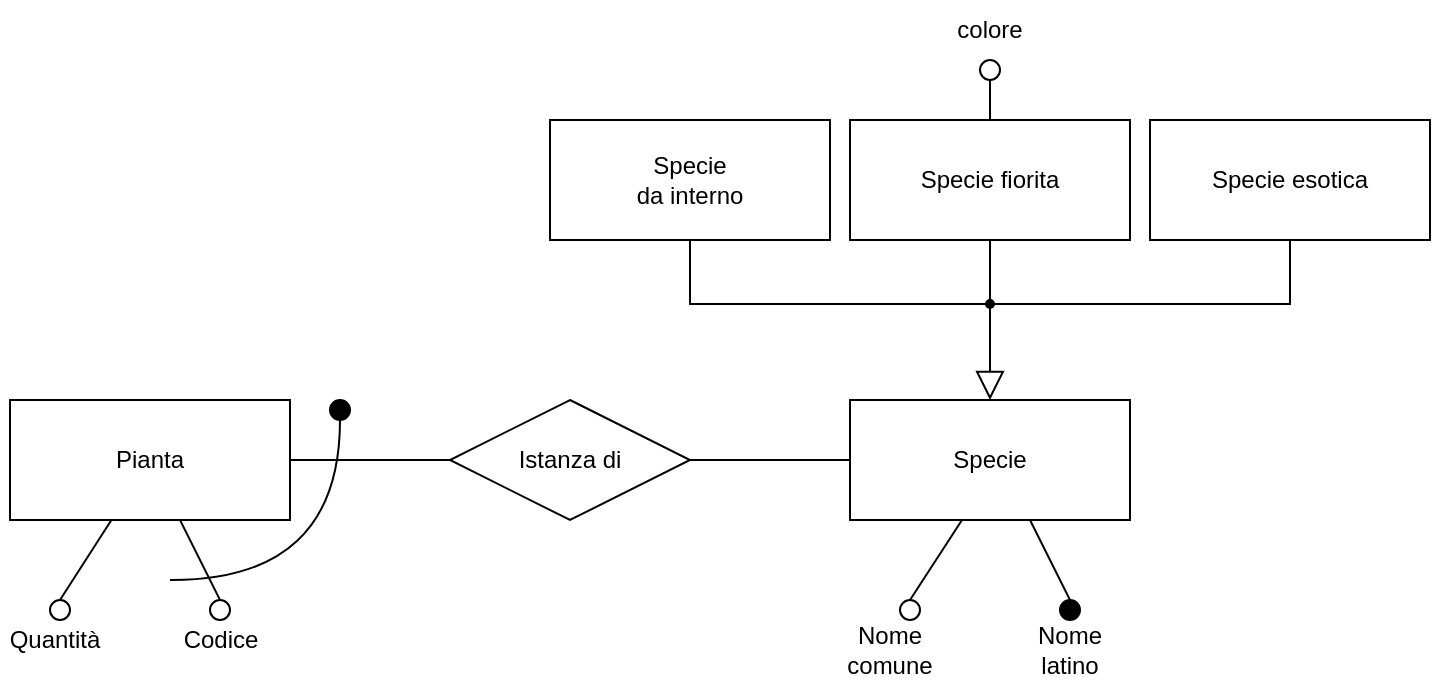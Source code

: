 <mxfile version="22.0.2" type="device">
  <diagram name="Page-1" id="0cPEIl-V4HYyi_gHx6qz">
    <mxGraphModel dx="650" dy="401" grid="1" gridSize="10" guides="1" tooltips="1" connect="1" arrows="1" fold="1" page="1" pageScale="1" pageWidth="850" pageHeight="1100" math="0" shadow="0">
      <root>
        <mxCell id="0" />
        <mxCell id="1" parent="0" />
        <mxCell id="YbpzH7LqlViJzTRvq2VI-1" value="Pianta" style="whiteSpace=wrap;html=1;align=center;" vertex="1" parent="1">
          <mxGeometry x="130" y="300" width="140" height="60" as="geometry" />
        </mxCell>
        <mxCell id="YbpzH7LqlViJzTRvq2VI-2" value="Istanza di" style="shape=rhombus;perimeter=rhombusPerimeter;whiteSpace=wrap;html=1;align=center;" vertex="1" parent="1">
          <mxGeometry x="350" y="300" width="120" height="60" as="geometry" />
        </mxCell>
        <mxCell id="YbpzH7LqlViJzTRvq2VI-3" value="Specie" style="whiteSpace=wrap;html=1;align=center;" vertex="1" parent="1">
          <mxGeometry x="550" y="300" width="140" height="60" as="geometry" />
        </mxCell>
        <mxCell id="YbpzH7LqlViJzTRvq2VI-4" value="" style="endArrow=none;html=1;rounded=0;" edge="1" parent="1" source="YbpzH7LqlViJzTRvq2VI-1" target="YbpzH7LqlViJzTRvq2VI-2">
          <mxGeometry width="50" height="50" relative="1" as="geometry">
            <mxPoint x="260" y="500" as="sourcePoint" />
            <mxPoint x="310" y="450" as="targetPoint" />
          </mxGeometry>
        </mxCell>
        <mxCell id="YbpzH7LqlViJzTRvq2VI-5" value="" style="endArrow=none;html=1;rounded=0;" edge="1" parent="1" source="YbpzH7LqlViJzTRvq2VI-2" target="YbpzH7LqlViJzTRvq2VI-3">
          <mxGeometry width="50" height="50" relative="1" as="geometry">
            <mxPoint x="280" y="340" as="sourcePoint" />
            <mxPoint x="360" y="340" as="targetPoint" />
          </mxGeometry>
        </mxCell>
        <mxCell id="YbpzH7LqlViJzTRvq2VI-6" value="" style="endArrow=none;html=1;rounded=0;exitX=0.5;exitY=0;exitDx=0;exitDy=0;" edge="1" parent="1" source="YbpzH7LqlViJzTRvq2VI-8" target="YbpzH7LqlViJzTRvq2VI-1">
          <mxGeometry width="50" height="50" relative="1" as="geometry">
            <mxPoint x="100" y="440" as="sourcePoint" />
            <mxPoint x="100" y="400" as="targetPoint" />
          </mxGeometry>
        </mxCell>
        <mxCell id="YbpzH7LqlViJzTRvq2VI-7" value="" style="endArrow=none;html=1;rounded=0;exitX=0.5;exitY=0;exitDx=0;exitDy=0;" edge="1" parent="1" source="YbpzH7LqlViJzTRvq2VI-9" target="YbpzH7LqlViJzTRvq2VI-1">
          <mxGeometry width="50" height="50" relative="1" as="geometry">
            <mxPoint x="260" y="425" as="sourcePoint" />
            <mxPoint x="260" y="385" as="targetPoint" />
          </mxGeometry>
        </mxCell>
        <mxCell id="YbpzH7LqlViJzTRvq2VI-8" value="" style="ellipse;whiteSpace=wrap;html=1;aspect=fixed;" vertex="1" parent="1">
          <mxGeometry x="150" y="400" width="10" height="10" as="geometry" />
        </mxCell>
        <mxCell id="YbpzH7LqlViJzTRvq2VI-9" value="" style="ellipse;whiteSpace=wrap;html=1;aspect=fixed;" vertex="1" parent="1">
          <mxGeometry x="230" y="400" width="10" height="10" as="geometry" />
        </mxCell>
        <mxCell id="YbpzH7LqlViJzTRvq2VI-10" value="" style="endArrow=none;html=1;rounded=0;entryX=0.5;entryY=1;entryDx=0;entryDy=0;edgeStyle=orthogonalEdgeStyle;curved=1;" edge="1" parent="1" target="YbpzH7LqlViJzTRvq2VI-11">
          <mxGeometry width="50" height="50" relative="1" as="geometry">
            <mxPoint x="210" y="390" as="sourcePoint" />
            <mxPoint x="300" y="320" as="targetPoint" />
          </mxGeometry>
        </mxCell>
        <mxCell id="YbpzH7LqlViJzTRvq2VI-11" value="" style="ellipse;whiteSpace=wrap;html=1;aspect=fixed;fillColor=#020203;" vertex="1" parent="1">
          <mxGeometry x="290" y="300" width="10" height="10" as="geometry" />
        </mxCell>
        <mxCell id="YbpzH7LqlViJzTRvq2VI-12" value="" style="endArrow=none;html=1;rounded=0;exitX=0.5;exitY=0;exitDx=0;exitDy=0;" edge="1" source="YbpzH7LqlViJzTRvq2VI-14" parent="1">
          <mxGeometry width="50" height="50" relative="1" as="geometry">
            <mxPoint x="525" y="440" as="sourcePoint" />
            <mxPoint x="606" y="360" as="targetPoint" />
          </mxGeometry>
        </mxCell>
        <mxCell id="YbpzH7LqlViJzTRvq2VI-13" value="" style="endArrow=none;html=1;rounded=0;exitX=0.5;exitY=0;exitDx=0;exitDy=0;" edge="1" source="YbpzH7LqlViJzTRvq2VI-15" parent="1">
          <mxGeometry width="50" height="50" relative="1" as="geometry">
            <mxPoint x="685" y="425" as="sourcePoint" />
            <mxPoint x="640" y="360" as="targetPoint" />
          </mxGeometry>
        </mxCell>
        <mxCell id="YbpzH7LqlViJzTRvq2VI-14" value="" style="ellipse;whiteSpace=wrap;html=1;aspect=fixed;" vertex="1" parent="1">
          <mxGeometry x="575" y="400" width="10" height="10" as="geometry" />
        </mxCell>
        <mxCell id="YbpzH7LqlViJzTRvq2VI-15" value="" style="ellipse;whiteSpace=wrap;html=1;aspect=fixed;fillColor=#000000;" vertex="1" parent="1">
          <mxGeometry x="655" y="400" width="10" height="10" as="geometry" />
        </mxCell>
        <mxCell id="YbpzH7LqlViJzTRvq2VI-20" value="Quantità" style="text;html=1;strokeColor=none;fillColor=none;align=center;verticalAlign=middle;whiteSpace=wrap;rounded=0;" vertex="1" parent="1">
          <mxGeometry x="125" y="410" width="55" height="20" as="geometry" />
        </mxCell>
        <mxCell id="YbpzH7LqlViJzTRvq2VI-21" value="Codice" style="text;html=1;strokeColor=none;fillColor=none;align=center;verticalAlign=middle;whiteSpace=wrap;rounded=0;" vertex="1" parent="1">
          <mxGeometry x="207.5" y="410" width="55" height="20" as="geometry" />
        </mxCell>
        <mxCell id="YbpzH7LqlViJzTRvq2VI-24" value="Nome comune" style="text;html=1;strokeColor=none;fillColor=none;align=center;verticalAlign=middle;whiteSpace=wrap;rounded=0;" vertex="1" parent="1">
          <mxGeometry x="540" y="410" width="60" height="30" as="geometry" />
        </mxCell>
        <mxCell id="YbpzH7LqlViJzTRvq2VI-25" value="Nome latino" style="text;html=1;strokeColor=none;fillColor=none;align=center;verticalAlign=middle;whiteSpace=wrap;rounded=0;" vertex="1" parent="1">
          <mxGeometry x="630" y="410" width="60" height="30" as="geometry" />
        </mxCell>
        <mxCell id="YbpzH7LqlViJzTRvq2VI-27" value="" style="verticalAlign=bottom;html=1;ellipse;fillColor=strokeColor;fontFamily=Helvetica;fontSize=11;fontColor=default;" vertex="1" parent="1">
          <mxGeometry x="618" y="250" width="4" height="4" as="geometry" />
        </mxCell>
        <mxCell id="YbpzH7LqlViJzTRvq2VI-28" value="" style="html=1;endSize=12;endArrow=block;endFill=0;elbow=horizontal;rounded=0;labelBackgroundColor=default;fontFamily=Helvetica;fontSize=11;fontColor=default;shape=connector;" edge="1" source="YbpzH7LqlViJzTRvq2VI-27" parent="1" target="YbpzH7LqlViJzTRvq2VI-3">
          <mxGeometry x="1" relative="1" as="geometry">
            <mxPoint x="520" y="110" as="targetPoint" />
          </mxGeometry>
        </mxCell>
        <mxCell id="YbpzH7LqlViJzTRvq2VI-29" value="" style="edgeStyle=elbowEdgeStyle;html=1;elbow=vertical;verticalAlign=bottom;endArrow=none;rounded=0;labelBackgroundColor=default;fontFamily=Helvetica;fontSize=11;fontColor=default;startSize=14;shape=connector;" edge="1" source="YbpzH7LqlViJzTRvq2VI-27" parent="1" target="YbpzH7LqlViJzTRvq2VI-32">
          <mxGeometry x="1" relative="1" as="geometry">
            <mxPoint x="690" y="277" as="targetPoint" />
            <Array as="points">
              <mxPoint x="660" y="252" />
            </Array>
          </mxGeometry>
        </mxCell>
        <mxCell id="YbpzH7LqlViJzTRvq2VI-30" value="" style="html=1;elbow=vertical;verticalAlign=bottom;endArrow=none;rounded=0;labelBackgroundColor=default;fontFamily=Helvetica;fontSize=11;fontColor=default;startSize=14;shape=connector;" edge="1" source="YbpzH7LqlViJzTRvq2VI-27" parent="1" target="YbpzH7LqlViJzTRvq2VI-31">
          <mxGeometry x="1" relative="1" as="geometry">
            <mxPoint x="550" y="277" as="targetPoint" />
          </mxGeometry>
        </mxCell>
        <mxCell id="YbpzH7LqlViJzTRvq2VI-31" value="Specie fiorita" style="whiteSpace=wrap;html=1;align=center;" vertex="1" parent="1">
          <mxGeometry x="550" y="160" width="140" height="60" as="geometry" />
        </mxCell>
        <mxCell id="YbpzH7LqlViJzTRvq2VI-32" value="Specie esotica" style="whiteSpace=wrap;html=1;align=center;" vertex="1" parent="1">
          <mxGeometry x="700" y="160" width="140" height="60" as="geometry" />
        </mxCell>
        <mxCell id="YbpzH7LqlViJzTRvq2VI-33" value="Specie&lt;br&gt;da interno" style="whiteSpace=wrap;html=1;align=center;" vertex="1" parent="1">
          <mxGeometry x="400" y="160" width="140" height="60" as="geometry" />
        </mxCell>
        <mxCell id="YbpzH7LqlViJzTRvq2VI-34" value="" style="endArrow=none;html=1;rounded=0;exitX=0;exitY=0.5;exitDx=0;exitDy=0;" edge="1" parent="1" source="YbpzH7LqlViJzTRvq2VI-27" target="YbpzH7LqlViJzTRvq2VI-33">
          <mxGeometry width="50" height="50" relative="1" as="geometry">
            <mxPoint x="490" y="310" as="sourcePoint" />
            <mxPoint x="540" y="260" as="targetPoint" />
            <Array as="points">
              <mxPoint x="470" y="252" />
            </Array>
          </mxGeometry>
        </mxCell>
        <mxCell id="YbpzH7LqlViJzTRvq2VI-35" value="" style="endArrow=none;html=1;rounded=0;exitX=0.5;exitY=0;exitDx=0;exitDy=0;" edge="1" source="YbpzH7LqlViJzTRvq2VI-36" parent="1" target="YbpzH7LqlViJzTRvq2VI-31">
          <mxGeometry width="50" height="50" relative="1" as="geometry">
            <mxPoint x="378" y="200" as="sourcePoint" />
            <mxPoint x="613" y="160" as="targetPoint" />
          </mxGeometry>
        </mxCell>
        <mxCell id="YbpzH7LqlViJzTRvq2VI-36" value="" style="ellipse;whiteSpace=wrap;html=1;aspect=fixed;" vertex="1" parent="1">
          <mxGeometry x="615" y="130" width="10" height="10" as="geometry" />
        </mxCell>
        <mxCell id="YbpzH7LqlViJzTRvq2VI-37" value="colore" style="text;html=1;strokeColor=none;fillColor=none;align=center;verticalAlign=middle;whiteSpace=wrap;rounded=0;" vertex="1" parent="1">
          <mxGeometry x="590" y="100" width="60" height="30" as="geometry" />
        </mxCell>
      </root>
    </mxGraphModel>
  </diagram>
</mxfile>
